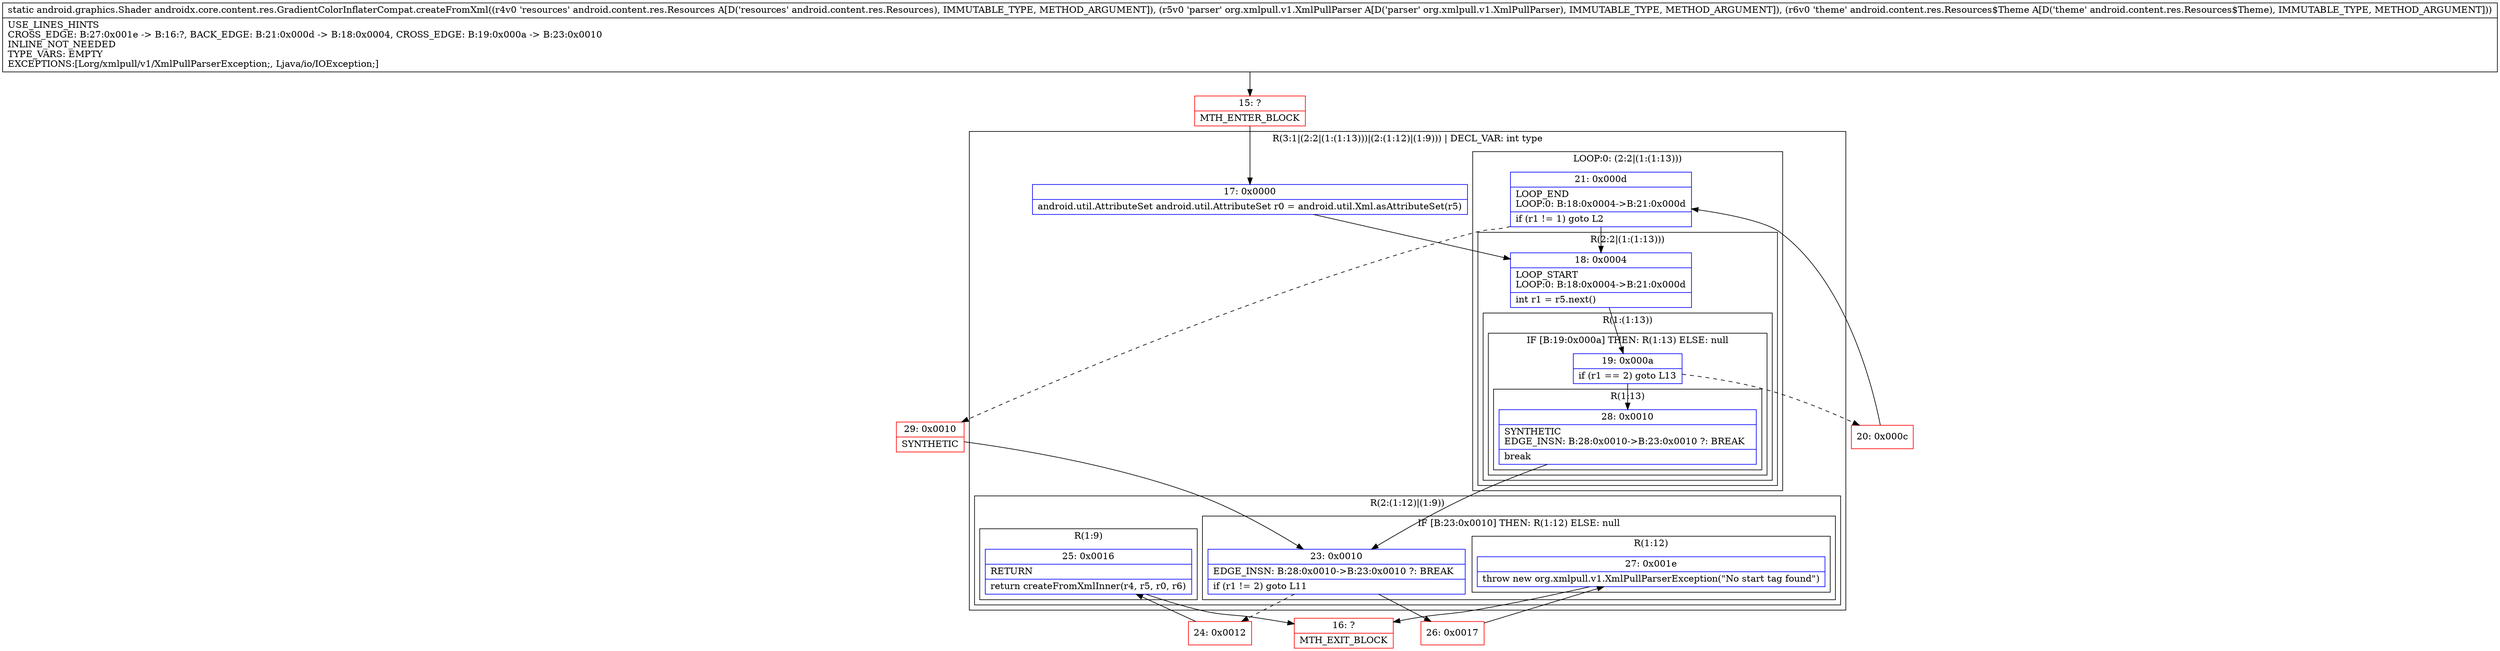 digraph "CFG forandroidx.core.content.res.GradientColorInflaterCompat.createFromXml(Landroid\/content\/res\/Resources;Lorg\/xmlpull\/v1\/XmlPullParser;Landroid\/content\/res\/Resources$Theme;)Landroid\/graphics\/Shader;" {
subgraph cluster_Region_332911211 {
label = "R(3:1|(2:2|(1:(1:13)))|(2:(1:12)|(1:9))) | DECL_VAR: int type\l";
node [shape=record,color=blue];
Node_17 [shape=record,label="{17\:\ 0x0000|android.util.AttributeSet android.util.AttributeSet r0 = android.util.Xml.asAttributeSet(r5)\l}"];
subgraph cluster_LoopRegion_624645463 {
label = "LOOP:0: (2:2|(1:(1:13)))";
node [shape=record,color=blue];
Node_21 [shape=record,label="{21\:\ 0x000d|LOOP_END\lLOOP:0: B:18:0x0004\-\>B:21:0x000d\l|if (r1 != 1) goto L2\l}"];
subgraph cluster_Region_1576145556 {
label = "R(2:2|(1:(1:13)))";
node [shape=record,color=blue];
Node_18 [shape=record,label="{18\:\ 0x0004|LOOP_START\lLOOP:0: B:18:0x0004\-\>B:21:0x000d\l|int r1 = r5.next()\l}"];
subgraph cluster_Region_1024926789 {
label = "R(1:(1:13))";
node [shape=record,color=blue];
subgraph cluster_IfRegion_148016913 {
label = "IF [B:19:0x000a] THEN: R(1:13) ELSE: null";
node [shape=record,color=blue];
Node_19 [shape=record,label="{19\:\ 0x000a|if (r1 == 2) goto L13\l}"];
subgraph cluster_Region_407069005 {
label = "R(1:13)";
node [shape=record,color=blue];
Node_28 [shape=record,label="{28\:\ 0x0010|SYNTHETIC\lEDGE_INSN: B:28:0x0010\-\>B:23:0x0010 ?: BREAK  \l|break\l}"];
}
}
}
}
}
subgraph cluster_Region_1272471637 {
label = "R(2:(1:12)|(1:9))";
node [shape=record,color=blue];
subgraph cluster_IfRegion_1610005954 {
label = "IF [B:23:0x0010] THEN: R(1:12) ELSE: null";
node [shape=record,color=blue];
Node_23 [shape=record,label="{23\:\ 0x0010|EDGE_INSN: B:28:0x0010\-\>B:23:0x0010 ?: BREAK  \l|if (r1 != 2) goto L11\l}"];
subgraph cluster_Region_1568289789 {
label = "R(1:12)";
node [shape=record,color=blue];
Node_27 [shape=record,label="{27\:\ 0x001e|throw new org.xmlpull.v1.XmlPullParserException(\"No start tag found\")\l}"];
}
}
subgraph cluster_Region_1865877641 {
label = "R(1:9)";
node [shape=record,color=blue];
Node_25 [shape=record,label="{25\:\ 0x0016|RETURN\l|return createFromXmlInner(r4, r5, r0, r6)\l}"];
}
}
}
Node_15 [shape=record,color=red,label="{15\:\ ?|MTH_ENTER_BLOCK\l}"];
Node_20 [shape=record,color=red,label="{20\:\ 0x000c}"];
Node_29 [shape=record,color=red,label="{29\:\ 0x0010|SYNTHETIC\l}"];
Node_24 [shape=record,color=red,label="{24\:\ 0x0012}"];
Node_16 [shape=record,color=red,label="{16\:\ ?|MTH_EXIT_BLOCK\l}"];
Node_26 [shape=record,color=red,label="{26\:\ 0x0017}"];
MethodNode[shape=record,label="{static android.graphics.Shader androidx.core.content.res.GradientColorInflaterCompat.createFromXml((r4v0 'resources' android.content.res.Resources A[D('resources' android.content.res.Resources), IMMUTABLE_TYPE, METHOD_ARGUMENT]), (r5v0 'parser' org.xmlpull.v1.XmlPullParser A[D('parser' org.xmlpull.v1.XmlPullParser), IMMUTABLE_TYPE, METHOD_ARGUMENT]), (r6v0 'theme' android.content.res.Resources$Theme A[D('theme' android.content.res.Resources$Theme), IMMUTABLE_TYPE, METHOD_ARGUMENT]))  | USE_LINES_HINTS\lCROSS_EDGE: B:27:0x001e \-\> B:16:?, BACK_EDGE: B:21:0x000d \-\> B:18:0x0004, CROSS_EDGE: B:19:0x000a \-\> B:23:0x0010\lINLINE_NOT_NEEDED\lTYPE_VARS: EMPTY\lEXCEPTIONS:[Lorg\/xmlpull\/v1\/XmlPullParserException;, Ljava\/io\/IOException;]\l}"];
MethodNode -> Node_15;Node_17 -> Node_18;
Node_21 -> Node_18;
Node_21 -> Node_29[style=dashed];
Node_18 -> Node_19;
Node_19 -> Node_20[style=dashed];
Node_19 -> Node_28;
Node_28 -> Node_23;
Node_23 -> Node_24[style=dashed];
Node_23 -> Node_26;
Node_27 -> Node_16;
Node_25 -> Node_16;
Node_15 -> Node_17;
Node_20 -> Node_21;
Node_29 -> Node_23;
Node_24 -> Node_25;
Node_26 -> Node_27;
}

